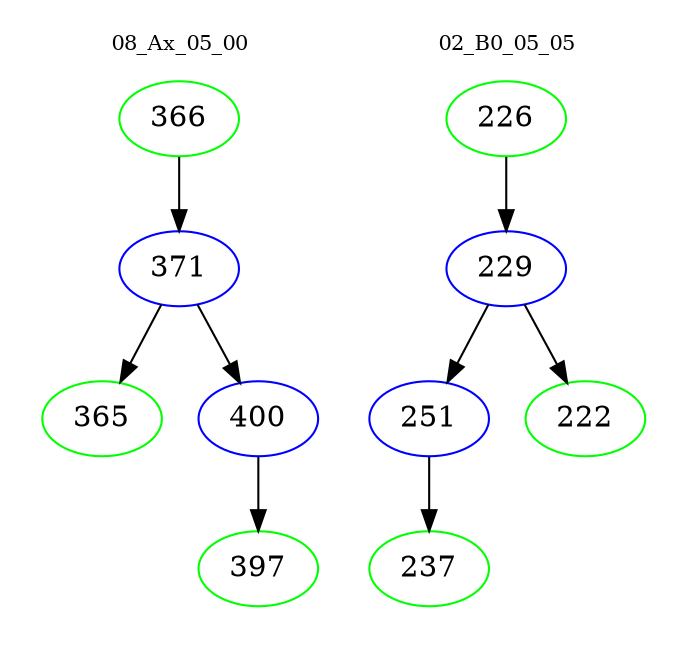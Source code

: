 digraph{
subgraph cluster_0 {
color = white
label = "08_Ax_05_00";
fontsize=10;
T0_366 [label="366", color="green"]
T0_366 -> T0_371 [color="black"]
T0_371 [label="371", color="blue"]
T0_371 -> T0_365 [color="black"]
T0_365 [label="365", color="green"]
T0_371 -> T0_400 [color="black"]
T0_400 [label="400", color="blue"]
T0_400 -> T0_397 [color="black"]
T0_397 [label="397", color="green"]
}
subgraph cluster_1 {
color = white
label = "02_B0_05_05";
fontsize=10;
T1_226 [label="226", color="green"]
T1_226 -> T1_229 [color="black"]
T1_229 [label="229", color="blue"]
T1_229 -> T1_251 [color="black"]
T1_251 [label="251", color="blue"]
T1_251 -> T1_237 [color="black"]
T1_237 [label="237", color="green"]
T1_229 -> T1_222 [color="black"]
T1_222 [label="222", color="green"]
}
}
